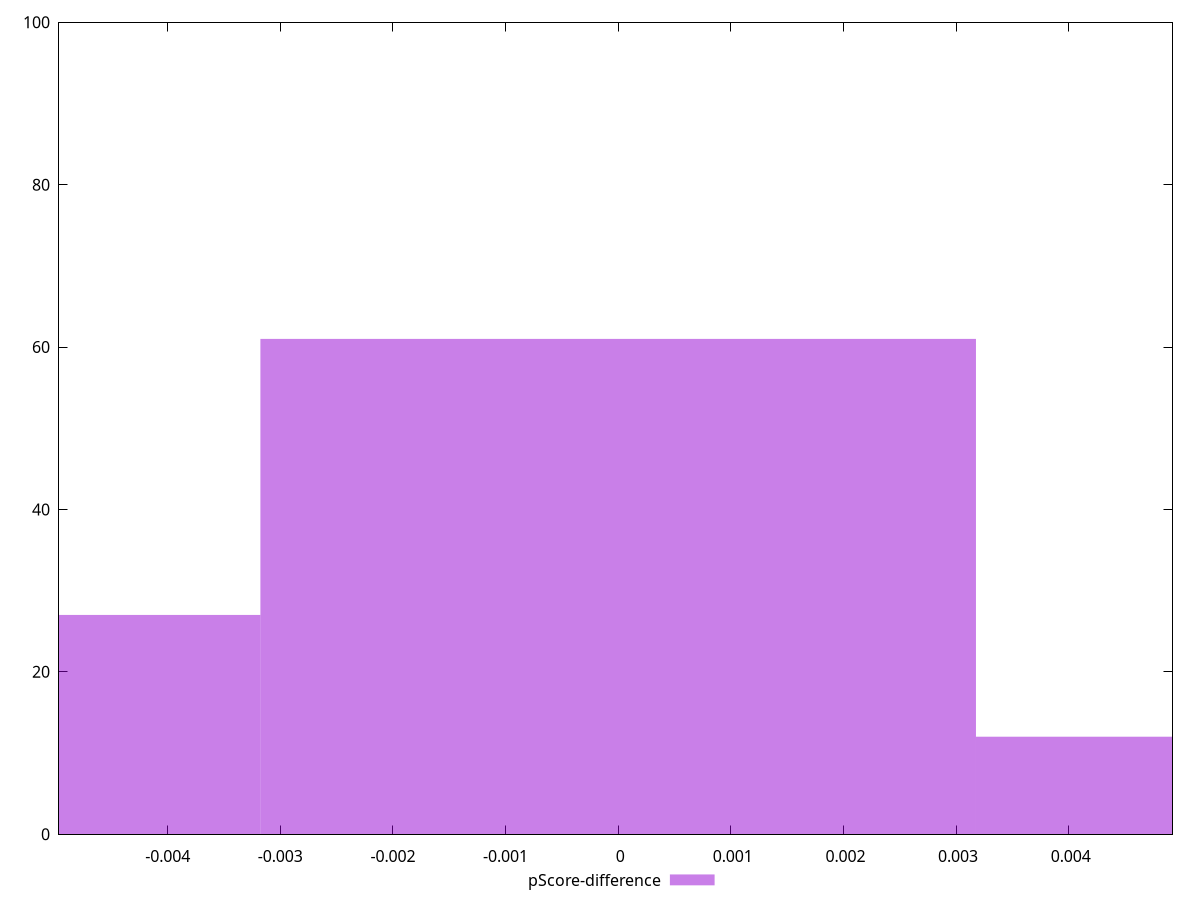 reset

$pScoreDifference <<EOF
-0.006354106230860607 27
0 61
0.006354106230860607 12
EOF

set key outside below
set boxwidth 0.006354106230860607
set xrange [-0.004965325701486334:0.004922211702954982]
set yrange [0:100]
set trange [0:100]
set style fill transparent solid 0.5 noborder
set terminal svg size 640, 490 enhanced background rgb 'white'
set output "reprap/estimated-input-latency/samples/pages+cached/pScore-difference/histogram.svg"

plot $pScoreDifference title "pScore-difference" with boxes

reset

